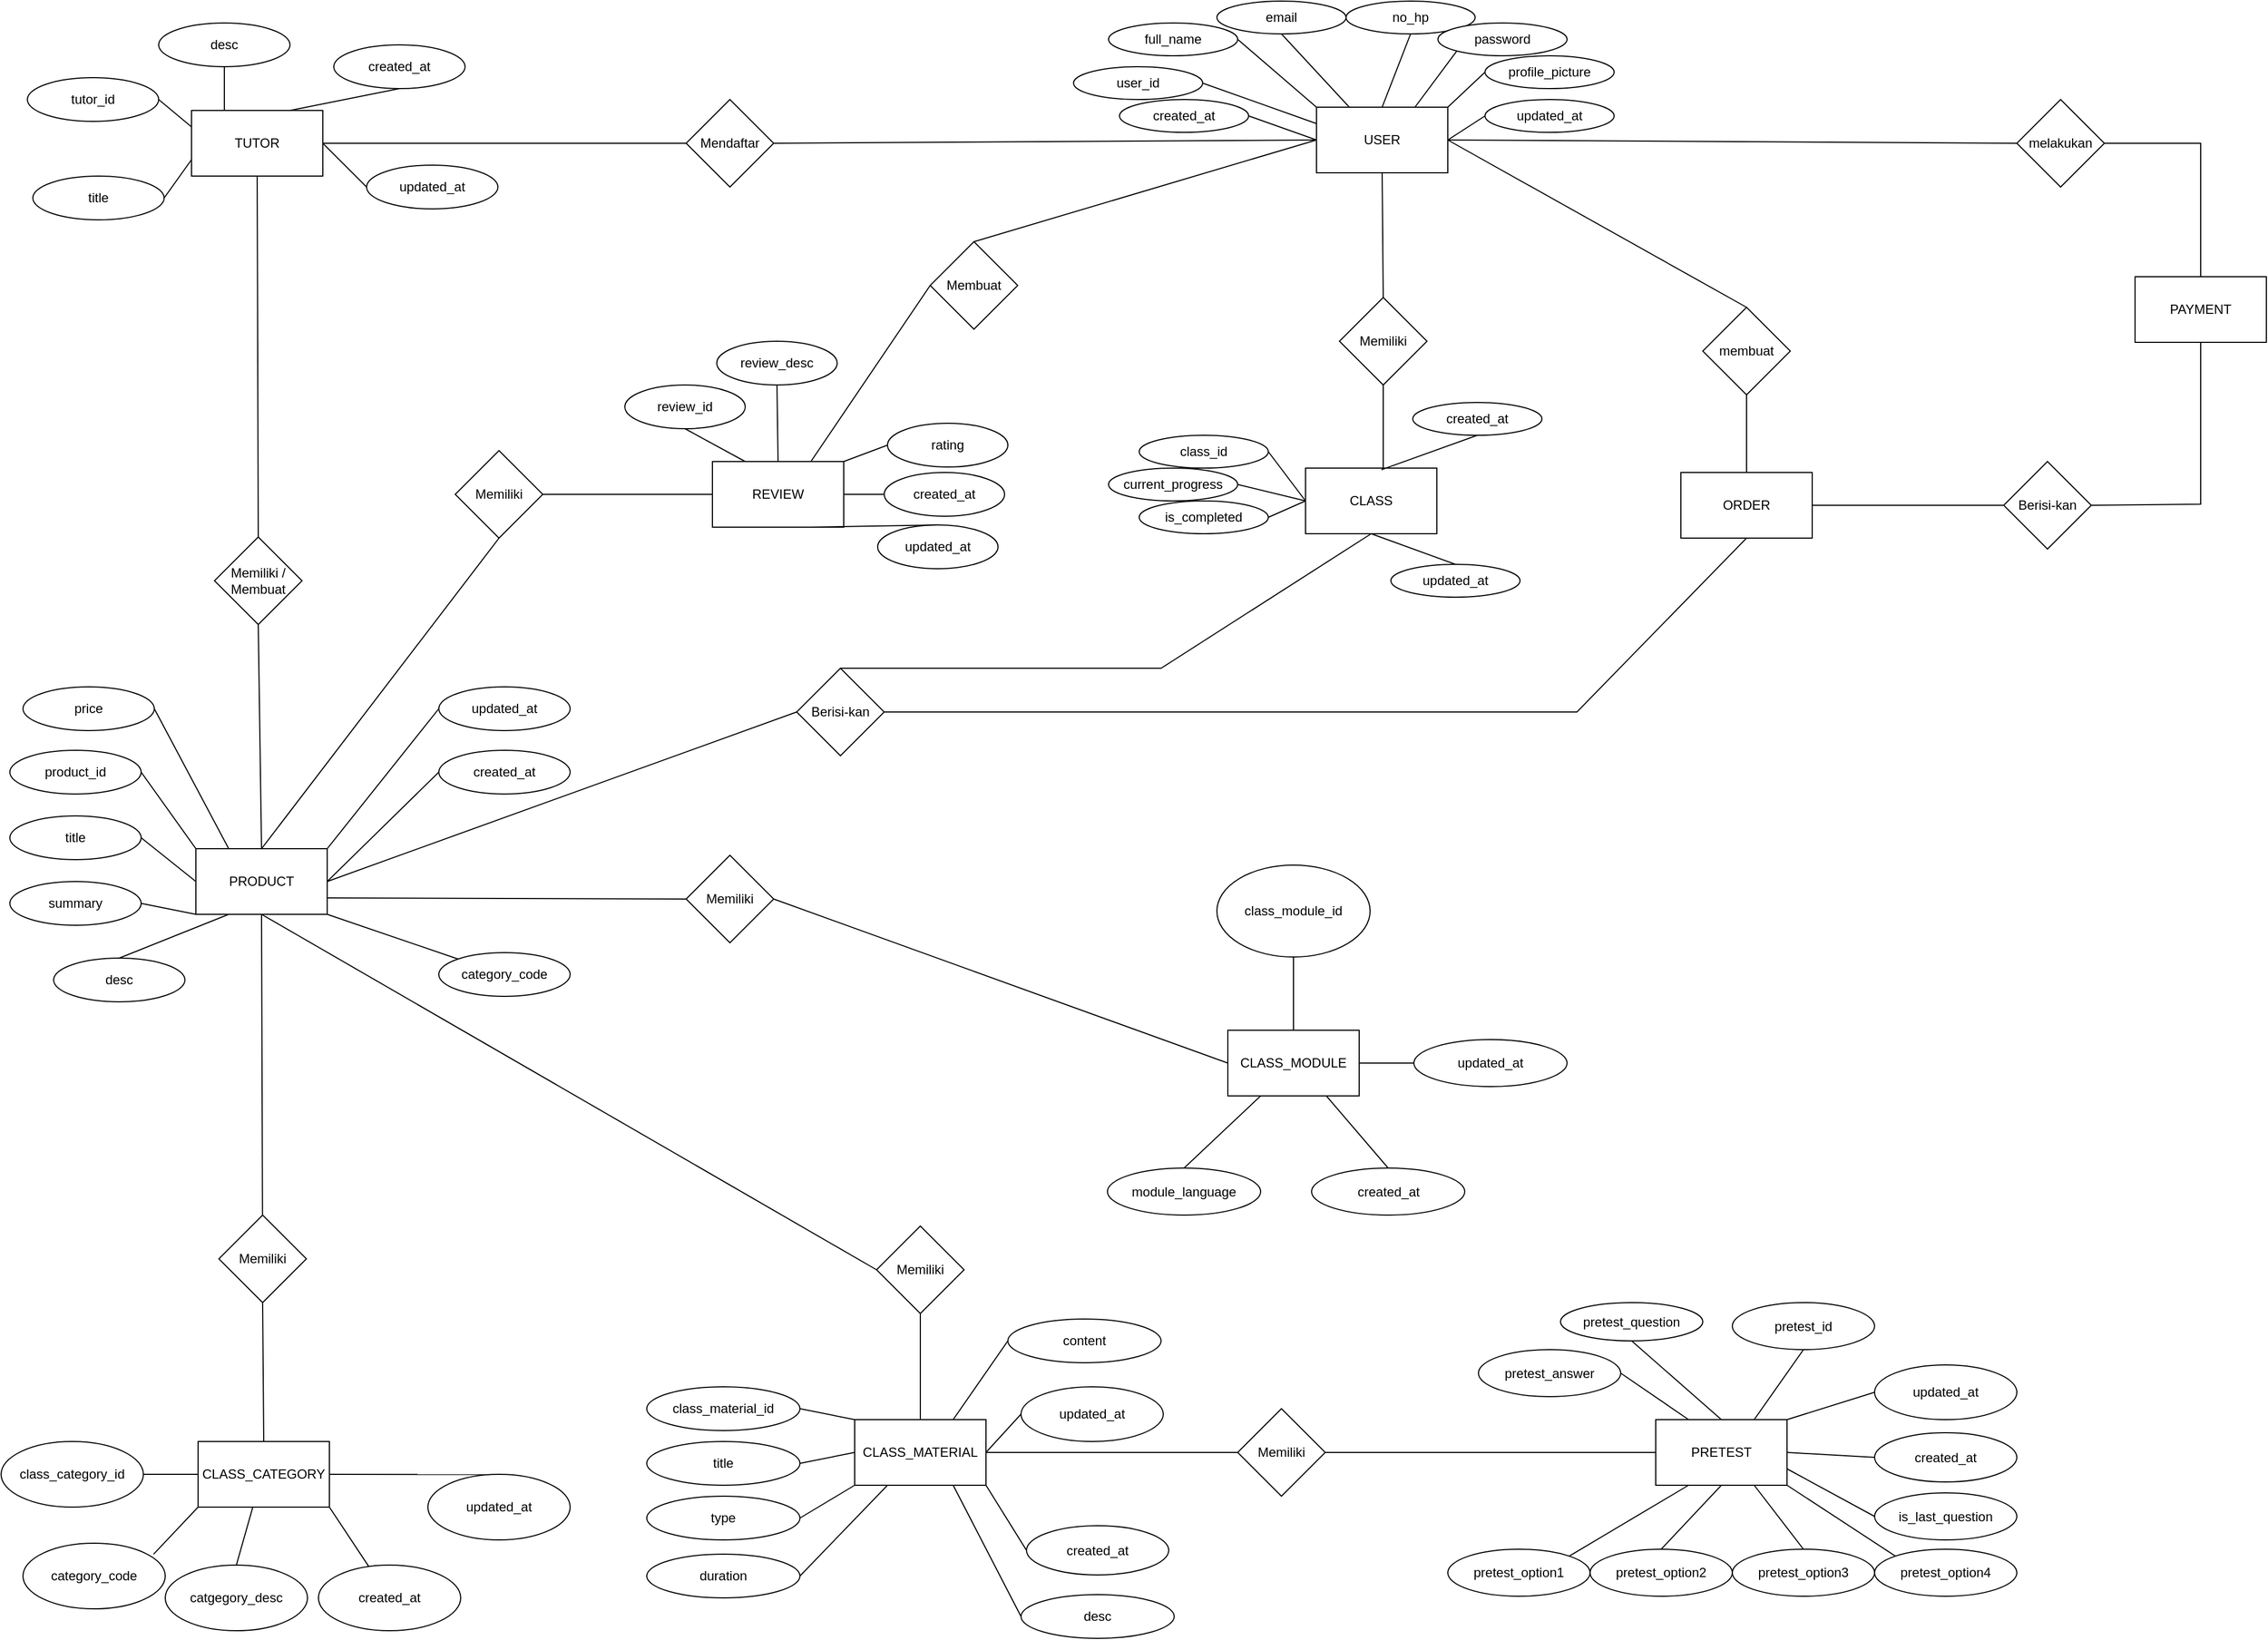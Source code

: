 <mxfile version="24.8.3">
  <diagram id="R2lEEEUBdFMjLlhIrx00" name="Page-1">
    <mxGraphModel dx="2549" dy="1291" grid="1" gridSize="10" guides="1" tooltips="1" connect="1" arrows="1" fold="1" page="1" pageScale="1" pageWidth="1100" pageHeight="850" math="0" shadow="0" extFonts="Permanent Marker^https://fonts.googleapis.com/css?family=Permanent+Marker">
      <root>
        <mxCell id="0" />
        <mxCell id="1" parent="0" />
        <mxCell id="H6UfE3asRL7jeOaHzusS-1" value="USER" style="rounded=0;whiteSpace=wrap;html=1;" vertex="1" parent="1">
          <mxGeometry x="112" y="167" width="120" height="60" as="geometry" />
        </mxCell>
        <mxCell id="H6UfE3asRL7jeOaHzusS-2" value="TUTOR" style="rounded=0;whiteSpace=wrap;html=1;" vertex="1" parent="1">
          <mxGeometry x="-916" y="170" width="120" height="60" as="geometry" />
        </mxCell>
        <mxCell id="H6UfE3asRL7jeOaHzusS-3" value="CLASS_CATEGORY" style="rounded=0;whiteSpace=wrap;html=1;" vertex="1" parent="1">
          <mxGeometry x="-910" y="1387" width="120" height="60" as="geometry" />
        </mxCell>
        <mxCell id="H6UfE3asRL7jeOaHzusS-4" value="PRODUCT" style="rounded=0;whiteSpace=wrap;html=1;" vertex="1" parent="1">
          <mxGeometry x="-912" y="845" width="120" height="60" as="geometry" />
        </mxCell>
        <mxCell id="H6UfE3asRL7jeOaHzusS-5" value="CLASS" style="rounded=0;whiteSpace=wrap;html=1;" vertex="1" parent="1">
          <mxGeometry x="102" y="497" width="120" height="60" as="geometry" />
        </mxCell>
        <mxCell id="H6UfE3asRL7jeOaHzusS-6" value="CLASS_MODULE" style="rounded=0;whiteSpace=wrap;html=1;" vertex="1" parent="1">
          <mxGeometry x="31" y="1011" width="120" height="60" as="geometry" />
        </mxCell>
        <mxCell id="H6UfE3asRL7jeOaHzusS-7" value="CLASS_MATERIAL" style="rounded=0;whiteSpace=wrap;html=1;" vertex="1" parent="1">
          <mxGeometry x="-310" y="1367" width="120" height="60" as="geometry" />
        </mxCell>
        <mxCell id="H6UfE3asRL7jeOaHzusS-8" value="PRETEST" style="rounded=0;whiteSpace=wrap;html=1;" vertex="1" parent="1">
          <mxGeometry x="422" y="1367" width="120" height="60" as="geometry" />
        </mxCell>
        <mxCell id="H6UfE3asRL7jeOaHzusS-9" value="PAYMENT" style="rounded=0;whiteSpace=wrap;html=1;" vertex="1" parent="1">
          <mxGeometry x="860" y="322" width="120" height="60" as="geometry" />
        </mxCell>
        <mxCell id="H6UfE3asRL7jeOaHzusS-11" value="REVIEW" style="rounded=0;whiteSpace=wrap;html=1;" vertex="1" parent="1">
          <mxGeometry x="-440" y="491" width="120" height="60" as="geometry" />
        </mxCell>
        <mxCell id="H6UfE3asRL7jeOaHzusS-13" value="Memiliki / Membuat" style="rhombus;whiteSpace=wrap;html=1;" vertex="1" parent="1">
          <mxGeometry x="-895" y="560" width="80" height="80" as="geometry" />
        </mxCell>
        <mxCell id="H6UfE3asRL7jeOaHzusS-14" value="Memiliki" style="rhombus;whiteSpace=wrap;html=1;" vertex="1" parent="1">
          <mxGeometry x="-675" y="481" width="80" height="80" as="geometry" />
        </mxCell>
        <mxCell id="H6UfE3asRL7jeOaHzusS-15" value="Memiliki" style="rhombus;whiteSpace=wrap;html=1;" vertex="1" parent="1">
          <mxGeometry x="133" y="341" width="80" height="80" as="geometry" />
        </mxCell>
        <mxCell id="H6UfE3asRL7jeOaHzusS-16" value="Memiliki" style="rhombus;whiteSpace=wrap;html=1;" vertex="1" parent="1">
          <mxGeometry x="40" y="1357" width="80" height="80" as="geometry" />
        </mxCell>
        <mxCell id="H6UfE3asRL7jeOaHzusS-17" value="Memiliki" style="rhombus;whiteSpace=wrap;html=1;" vertex="1" parent="1">
          <mxGeometry x="-464" y="851" width="80" height="80" as="geometry" />
        </mxCell>
        <mxCell id="H6UfE3asRL7jeOaHzusS-18" value="Memiliki" style="rhombus;whiteSpace=wrap;html=1;" vertex="1" parent="1">
          <mxGeometry x="-290" y="1190" width="80" height="80" as="geometry" />
        </mxCell>
        <mxCell id="H6UfE3asRL7jeOaHzusS-19" value="Memiliki" style="rhombus;whiteSpace=wrap;html=1;" vertex="1" parent="1">
          <mxGeometry x="-891" y="1180" width="80" height="80" as="geometry" />
        </mxCell>
        <mxCell id="H6UfE3asRL7jeOaHzusS-25" value="Mendaftar" style="rhombus;whiteSpace=wrap;html=1;" vertex="1" parent="1">
          <mxGeometry x="-464" y="160" width="80" height="80" as="geometry" />
        </mxCell>
        <mxCell id="H6UfE3asRL7jeOaHzusS-26" value="class_category_id" style="ellipse;whiteSpace=wrap;html=1;" vertex="1" parent="1">
          <mxGeometry x="-1090" y="1387" width="130" height="60" as="geometry" />
        </mxCell>
        <mxCell id="H6UfE3asRL7jeOaHzusS-27" value="category_code" style="ellipse;whiteSpace=wrap;html=1;" vertex="1" parent="1">
          <mxGeometry x="-1070" y="1480" width="130" height="60" as="geometry" />
        </mxCell>
        <mxCell id="H6UfE3asRL7jeOaHzusS-28" value="catgegory_desc" style="ellipse;whiteSpace=wrap;html=1;" vertex="1" parent="1">
          <mxGeometry x="-940" y="1500" width="130" height="60" as="geometry" />
        </mxCell>
        <mxCell id="H6UfE3asRL7jeOaHzusS-29" value="created_at" style="ellipse;whiteSpace=wrap;html=1;" vertex="1" parent="1">
          <mxGeometry x="-800" y="1500" width="130" height="60" as="geometry" />
        </mxCell>
        <mxCell id="H6UfE3asRL7jeOaHzusS-30" value="updated_at" style="ellipse;whiteSpace=wrap;html=1;" vertex="1" parent="1">
          <mxGeometry x="-700" y="1417" width="130" height="60" as="geometry" />
        </mxCell>
        <mxCell id="H6UfE3asRL7jeOaHzusS-31" value="" style="endArrow=none;html=1;rounded=0;exitX=1;exitY=0.5;exitDx=0;exitDy=0;entryX=0;entryY=0.5;entryDx=0;entryDy=0;" edge="1" parent="1" source="H6UfE3asRL7jeOaHzusS-26" target="H6UfE3asRL7jeOaHzusS-3">
          <mxGeometry width="50" height="50" relative="1" as="geometry">
            <mxPoint x="-960" y="1460" as="sourcePoint" />
            <mxPoint x="-910" y="1410" as="targetPoint" />
          </mxGeometry>
        </mxCell>
        <mxCell id="H6UfE3asRL7jeOaHzusS-34" value="" style="endArrow=none;html=1;rounded=0;exitX=0.918;exitY=0.168;exitDx=0;exitDy=0;exitPerimeter=0;entryX=0;entryY=1;entryDx=0;entryDy=0;" edge="1" parent="1" source="H6UfE3asRL7jeOaHzusS-27" target="H6UfE3asRL7jeOaHzusS-3">
          <mxGeometry width="50" height="50" relative="1" as="geometry">
            <mxPoint x="-960" y="1497" as="sourcePoint" />
            <mxPoint x="-910" y="1447" as="targetPoint" />
          </mxGeometry>
        </mxCell>
        <mxCell id="H6UfE3asRL7jeOaHzusS-35" value="" style="endArrow=none;html=1;rounded=0;exitX=0.5;exitY=0;exitDx=0;exitDy=0;" edge="1" parent="1" source="H6UfE3asRL7jeOaHzusS-28">
          <mxGeometry width="50" height="50" relative="1" as="geometry">
            <mxPoint x="-910" y="1497" as="sourcePoint" />
            <mxPoint x="-860" y="1447" as="targetPoint" />
          </mxGeometry>
        </mxCell>
        <mxCell id="H6UfE3asRL7jeOaHzusS-36" value="" style="endArrow=none;html=1;rounded=0;entryX=1;entryY=1;entryDx=0;entryDy=0;" edge="1" parent="1" source="H6UfE3asRL7jeOaHzusS-29" target="H6UfE3asRL7jeOaHzusS-3">
          <mxGeometry width="50" height="50" relative="1" as="geometry">
            <mxPoint x="-840" y="1497" as="sourcePoint" />
            <mxPoint x="-790" y="1447" as="targetPoint" />
          </mxGeometry>
        </mxCell>
        <mxCell id="H6UfE3asRL7jeOaHzusS-37" value="" style="endArrow=none;html=1;rounded=0;entryX=0.436;entryY=0.002;entryDx=0;entryDy=0;entryPerimeter=0;exitX=1;exitY=0.5;exitDx=0;exitDy=0;" edge="1" parent="1" source="H6UfE3asRL7jeOaHzusS-3" target="H6UfE3asRL7jeOaHzusS-30">
          <mxGeometry width="50" height="50" relative="1" as="geometry">
            <mxPoint x="-770" y="1420" as="sourcePoint" />
            <mxPoint x="-740" y="1370" as="targetPoint" />
          </mxGeometry>
        </mxCell>
        <mxCell id="H6UfE3asRL7jeOaHzusS-38" value="pretest_id" style="ellipse;whiteSpace=wrap;html=1;" vertex="1" parent="1">
          <mxGeometry x="492" y="1260" width="130" height="43" as="geometry" />
        </mxCell>
        <mxCell id="H6UfE3asRL7jeOaHzusS-40" value="pretest_question" style="ellipse;whiteSpace=wrap;html=1;" vertex="1" parent="1">
          <mxGeometry x="335" y="1260" width="130" height="35" as="geometry" />
        </mxCell>
        <mxCell id="H6UfE3asRL7jeOaHzusS-41" value="pretest_answer" style="ellipse;whiteSpace=wrap;html=1;" vertex="1" parent="1">
          <mxGeometry x="260" y="1303" width="130" height="43" as="geometry" />
        </mxCell>
        <mxCell id="H6UfE3asRL7jeOaHzusS-42" value="pretest_option1" style="ellipse;whiteSpace=wrap;html=1;" vertex="1" parent="1">
          <mxGeometry x="232" y="1485.5" width="130" height="43" as="geometry" />
        </mxCell>
        <mxCell id="H6UfE3asRL7jeOaHzusS-44" value="pretest_option2" style="ellipse;whiteSpace=wrap;html=1;" vertex="1" parent="1">
          <mxGeometry x="362" y="1485.5" width="130" height="43" as="geometry" />
        </mxCell>
        <mxCell id="H6UfE3asRL7jeOaHzusS-45" value="pretest_option3" style="ellipse;whiteSpace=wrap;html=1;" vertex="1" parent="1">
          <mxGeometry x="492" y="1485.5" width="130" height="43" as="geometry" />
        </mxCell>
        <mxCell id="H6UfE3asRL7jeOaHzusS-46" value="pretest_option4" style="ellipse;whiteSpace=wrap;html=1;" vertex="1" parent="1">
          <mxGeometry x="622" y="1485.5" width="130" height="43" as="geometry" />
        </mxCell>
        <mxCell id="H6UfE3asRL7jeOaHzusS-47" value="is_last_question" style="ellipse;whiteSpace=wrap;html=1;" vertex="1" parent="1">
          <mxGeometry x="622" y="1434" width="130" height="43" as="geometry" />
        </mxCell>
        <mxCell id="H6UfE3asRL7jeOaHzusS-49" value="created_at" style="ellipse;whiteSpace=wrap;html=1;" vertex="1" parent="1">
          <mxGeometry x="622" y="1379" width="130" height="45" as="geometry" />
        </mxCell>
        <mxCell id="H6UfE3asRL7jeOaHzusS-50" value="updated_at" style="ellipse;whiteSpace=wrap;html=1;" vertex="1" parent="1">
          <mxGeometry x="622" y="1317" width="130" height="50" as="geometry" />
        </mxCell>
        <mxCell id="H6UfE3asRL7jeOaHzusS-52" value="" style="endArrow=none;html=1;rounded=0;exitX=0.5;exitY=1;exitDx=0;exitDy=0;entryX=0.75;entryY=0;entryDx=0;entryDy=0;" edge="1" parent="1" source="H6UfE3asRL7jeOaHzusS-38" target="H6UfE3asRL7jeOaHzusS-8">
          <mxGeometry width="50" height="50" relative="1" as="geometry">
            <mxPoint x="192" y="1377" as="sourcePoint" />
            <mxPoint x="242" y="1327" as="targetPoint" />
          </mxGeometry>
        </mxCell>
        <mxCell id="H6UfE3asRL7jeOaHzusS-53" value="" style="endArrow=none;html=1;rounded=0;entryX=0.5;entryY=1;entryDx=0;entryDy=0;exitX=0.5;exitY=0;exitDx=0;exitDy=0;" edge="1" parent="1" source="H6UfE3asRL7jeOaHzusS-8" target="H6UfE3asRL7jeOaHzusS-40">
          <mxGeometry width="50" height="50" relative="1" as="geometry">
            <mxPoint x="192" y="1377" as="sourcePoint" />
            <mxPoint x="242" y="1327" as="targetPoint" />
          </mxGeometry>
        </mxCell>
        <mxCell id="H6UfE3asRL7jeOaHzusS-54" value="" style="endArrow=none;html=1;rounded=0;entryX=0.25;entryY=0;entryDx=0;entryDy=0;exitX=1;exitY=0.5;exitDx=0;exitDy=0;" edge="1" parent="1" source="H6UfE3asRL7jeOaHzusS-41" target="H6UfE3asRL7jeOaHzusS-8">
          <mxGeometry width="50" height="50" relative="1" as="geometry">
            <mxPoint x="192" y="1377" as="sourcePoint" />
            <mxPoint x="242" y="1327" as="targetPoint" />
          </mxGeometry>
        </mxCell>
        <mxCell id="H6UfE3asRL7jeOaHzusS-55" value="" style="endArrow=none;html=1;rounded=0;entryX=0.25;entryY=1;entryDx=0;entryDy=0;exitX=1;exitY=0;exitDx=0;exitDy=0;" edge="1" parent="1" source="H6UfE3asRL7jeOaHzusS-42" target="H6UfE3asRL7jeOaHzusS-8">
          <mxGeometry width="50" height="50" relative="1" as="geometry">
            <mxPoint x="192" y="1377" as="sourcePoint" />
            <mxPoint x="242" y="1327" as="targetPoint" />
          </mxGeometry>
        </mxCell>
        <mxCell id="H6UfE3asRL7jeOaHzusS-56" value="" style="endArrow=none;html=1;rounded=0;entryX=0.5;entryY=1;entryDx=0;entryDy=0;exitX=0.5;exitY=0;exitDx=0;exitDy=0;" edge="1" parent="1" source="H6UfE3asRL7jeOaHzusS-44" target="H6UfE3asRL7jeOaHzusS-8">
          <mxGeometry width="50" height="50" relative="1" as="geometry">
            <mxPoint x="192" y="1377" as="sourcePoint" />
            <mxPoint x="242" y="1327" as="targetPoint" />
          </mxGeometry>
        </mxCell>
        <mxCell id="H6UfE3asRL7jeOaHzusS-57" value="" style="endArrow=none;html=1;rounded=0;entryX=0.75;entryY=1;entryDx=0;entryDy=0;exitX=0.5;exitY=0;exitDx=0;exitDy=0;" edge="1" parent="1" source="H6UfE3asRL7jeOaHzusS-45" target="H6UfE3asRL7jeOaHzusS-8">
          <mxGeometry width="50" height="50" relative="1" as="geometry">
            <mxPoint x="462" y="1377" as="sourcePoint" />
            <mxPoint x="512" y="1327" as="targetPoint" />
          </mxGeometry>
        </mxCell>
        <mxCell id="H6UfE3asRL7jeOaHzusS-58" value="" style="endArrow=none;html=1;rounded=0;entryX=1;entryY=1;entryDx=0;entryDy=0;exitX=0;exitY=0;exitDx=0;exitDy=0;" edge="1" parent="1" source="H6UfE3asRL7jeOaHzusS-46" target="H6UfE3asRL7jeOaHzusS-8">
          <mxGeometry width="50" height="50" relative="1" as="geometry">
            <mxPoint x="462" y="1377" as="sourcePoint" />
            <mxPoint x="512" y="1327" as="targetPoint" />
          </mxGeometry>
        </mxCell>
        <mxCell id="H6UfE3asRL7jeOaHzusS-59" value="" style="endArrow=none;html=1;rounded=0;entryX=1;entryY=0.75;entryDx=0;entryDy=0;exitX=0;exitY=0.5;exitDx=0;exitDy=0;" edge="1" parent="1" source="H6UfE3asRL7jeOaHzusS-47" target="H6UfE3asRL7jeOaHzusS-8">
          <mxGeometry width="50" height="50" relative="1" as="geometry">
            <mxPoint x="462" y="1377" as="sourcePoint" />
            <mxPoint x="512" y="1327" as="targetPoint" />
          </mxGeometry>
        </mxCell>
        <mxCell id="H6UfE3asRL7jeOaHzusS-60" value="" style="endArrow=none;html=1;rounded=0;entryX=1;entryY=0.5;entryDx=0;entryDy=0;exitX=0;exitY=0.5;exitDx=0;exitDy=0;" edge="1" parent="1" source="H6UfE3asRL7jeOaHzusS-49" target="H6UfE3asRL7jeOaHzusS-8">
          <mxGeometry width="50" height="50" relative="1" as="geometry">
            <mxPoint x="462" y="1377" as="sourcePoint" />
            <mxPoint x="512" y="1327" as="targetPoint" />
          </mxGeometry>
        </mxCell>
        <mxCell id="H6UfE3asRL7jeOaHzusS-61" value="" style="endArrow=none;html=1;rounded=0;entryX=1;entryY=0;entryDx=0;entryDy=0;exitX=0;exitY=0.5;exitDx=0;exitDy=0;" edge="1" parent="1" source="H6UfE3asRL7jeOaHzusS-50" target="H6UfE3asRL7jeOaHzusS-8">
          <mxGeometry width="50" height="50" relative="1" as="geometry">
            <mxPoint x="462" y="1377" as="sourcePoint" />
            <mxPoint x="512" y="1327" as="targetPoint" />
          </mxGeometry>
        </mxCell>
        <mxCell id="H6UfE3asRL7jeOaHzusS-62" value="class_material_id" style="ellipse;whiteSpace=wrap;html=1;" vertex="1" parent="1">
          <mxGeometry x="-500" y="1337" width="140" height="40" as="geometry" />
        </mxCell>
        <mxCell id="H6UfE3asRL7jeOaHzusS-63" value="title" style="ellipse;whiteSpace=wrap;html=1;" vertex="1" parent="1">
          <mxGeometry x="-500" y="1387" width="140" height="40" as="geometry" />
        </mxCell>
        <mxCell id="H6UfE3asRL7jeOaHzusS-64" value="type" style="ellipse;whiteSpace=wrap;html=1;" vertex="1" parent="1">
          <mxGeometry x="-500" y="1437" width="140" height="40" as="geometry" />
        </mxCell>
        <mxCell id="H6UfE3asRL7jeOaHzusS-65" value="duration" style="ellipse;whiteSpace=wrap;html=1;" vertex="1" parent="1">
          <mxGeometry x="-500" y="1490" width="140" height="40" as="geometry" />
        </mxCell>
        <mxCell id="H6UfE3asRL7jeOaHzusS-66" value="content" style="ellipse;whiteSpace=wrap;html=1;" vertex="1" parent="1">
          <mxGeometry x="-170" y="1275" width="140" height="40" as="geometry" />
        </mxCell>
        <mxCell id="H6UfE3asRL7jeOaHzusS-67" value="desc" style="ellipse;whiteSpace=wrap;html=1;" vertex="1" parent="1">
          <mxGeometry x="-158" y="1527" width="140" height="40" as="geometry" />
        </mxCell>
        <mxCell id="H6UfE3asRL7jeOaHzusS-68" value="created_at" style="ellipse;whiteSpace=wrap;html=1;" vertex="1" parent="1">
          <mxGeometry x="-153" y="1464" width="130" height="45" as="geometry" />
        </mxCell>
        <mxCell id="H6UfE3asRL7jeOaHzusS-69" value="updated_at" style="ellipse;whiteSpace=wrap;html=1;" vertex="1" parent="1">
          <mxGeometry x="-158" y="1337" width="130" height="50" as="geometry" />
        </mxCell>
        <mxCell id="H6UfE3asRL7jeOaHzusS-70" value="" style="endArrow=none;html=1;rounded=0;entryX=0;entryY=0;entryDx=0;entryDy=0;exitX=1;exitY=0.5;exitDx=0;exitDy=0;" edge="1" parent="1" source="H6UfE3asRL7jeOaHzusS-62" target="H6UfE3asRL7jeOaHzusS-7">
          <mxGeometry width="50" height="50" relative="1" as="geometry">
            <mxPoint x="-160" y="1540" as="sourcePoint" />
            <mxPoint x="-110" y="1490" as="targetPoint" />
          </mxGeometry>
        </mxCell>
        <mxCell id="H6UfE3asRL7jeOaHzusS-71" value="" style="endArrow=none;html=1;rounded=0;entryX=0;entryY=0.5;entryDx=0;entryDy=0;exitX=1;exitY=0.5;exitDx=0;exitDy=0;" edge="1" parent="1" source="H6UfE3asRL7jeOaHzusS-63" target="H6UfE3asRL7jeOaHzusS-7">
          <mxGeometry width="50" height="50" relative="1" as="geometry">
            <mxPoint x="-160" y="1540" as="sourcePoint" />
            <mxPoint x="-110" y="1490" as="targetPoint" />
          </mxGeometry>
        </mxCell>
        <mxCell id="H6UfE3asRL7jeOaHzusS-72" value="" style="endArrow=none;html=1;rounded=0;entryX=0;entryY=1;entryDx=0;entryDy=0;exitX=1;exitY=0.5;exitDx=0;exitDy=0;" edge="1" parent="1" source="H6UfE3asRL7jeOaHzusS-64" target="H6UfE3asRL7jeOaHzusS-7">
          <mxGeometry width="50" height="50" relative="1" as="geometry">
            <mxPoint x="-160" y="1540" as="sourcePoint" />
            <mxPoint x="-110" y="1490" as="targetPoint" />
          </mxGeometry>
        </mxCell>
        <mxCell id="H6UfE3asRL7jeOaHzusS-73" value="" style="endArrow=none;html=1;rounded=0;entryX=0.25;entryY=1;entryDx=0;entryDy=0;exitX=1;exitY=0.5;exitDx=0;exitDy=0;" edge="1" parent="1" source="H6UfE3asRL7jeOaHzusS-65" target="H6UfE3asRL7jeOaHzusS-7">
          <mxGeometry width="50" height="50" relative="1" as="geometry">
            <mxPoint x="-160" y="1540" as="sourcePoint" />
            <mxPoint x="-110" y="1490" as="targetPoint" />
          </mxGeometry>
        </mxCell>
        <mxCell id="H6UfE3asRL7jeOaHzusS-75" value="" style="endArrow=none;html=1;rounded=0;entryX=0.75;entryY=1;entryDx=0;entryDy=0;exitX=0;exitY=0.5;exitDx=0;exitDy=0;" edge="1" parent="1" source="H6UfE3asRL7jeOaHzusS-67" target="H6UfE3asRL7jeOaHzusS-7">
          <mxGeometry width="50" height="50" relative="1" as="geometry">
            <mxPoint x="-160" y="1540" as="sourcePoint" />
            <mxPoint x="-110" y="1490" as="targetPoint" />
          </mxGeometry>
        </mxCell>
        <mxCell id="H6UfE3asRL7jeOaHzusS-76" value="" style="endArrow=none;html=1;rounded=0;entryX=1;entryY=1;entryDx=0;entryDy=0;exitX=0;exitY=0.5;exitDx=0;exitDy=0;" edge="1" parent="1" source="H6UfE3asRL7jeOaHzusS-68" target="H6UfE3asRL7jeOaHzusS-7">
          <mxGeometry width="50" height="50" relative="1" as="geometry">
            <mxPoint x="-160" y="1540" as="sourcePoint" />
            <mxPoint x="-110" y="1490" as="targetPoint" />
          </mxGeometry>
        </mxCell>
        <mxCell id="H6UfE3asRL7jeOaHzusS-77" value="" style="endArrow=none;html=1;rounded=0;entryX=1;entryY=0.5;entryDx=0;entryDy=0;exitX=0;exitY=0.5;exitDx=0;exitDy=0;" edge="1" parent="1" source="H6UfE3asRL7jeOaHzusS-69" target="H6UfE3asRL7jeOaHzusS-7">
          <mxGeometry width="50" height="50" relative="1" as="geometry">
            <mxPoint x="-160" y="1540" as="sourcePoint" />
            <mxPoint x="-110" y="1490" as="targetPoint" />
          </mxGeometry>
        </mxCell>
        <mxCell id="H6UfE3asRL7jeOaHzusS-78" value="class_module_id" style="ellipse;whiteSpace=wrap;html=1;" vertex="1" parent="1">
          <mxGeometry x="21" y="860" width="140" height="84" as="geometry" />
        </mxCell>
        <mxCell id="H6UfE3asRL7jeOaHzusS-79" value="module_language" style="ellipse;whiteSpace=wrap;html=1;" vertex="1" parent="1">
          <mxGeometry x="-79" y="1137" width="140" height="43" as="geometry" />
        </mxCell>
        <mxCell id="H6UfE3asRL7jeOaHzusS-80" value="created_at" style="ellipse;whiteSpace=wrap;html=1;" vertex="1" parent="1">
          <mxGeometry x="107.5" y="1137" width="140" height="43" as="geometry" />
        </mxCell>
        <mxCell id="H6UfE3asRL7jeOaHzusS-81" value="updated_at" style="ellipse;whiteSpace=wrap;html=1;" vertex="1" parent="1">
          <mxGeometry x="201" y="1019.5" width="140" height="43" as="geometry" />
        </mxCell>
        <mxCell id="H6UfE3asRL7jeOaHzusS-82" value="" style="endArrow=none;html=1;rounded=0;entryX=0.5;entryY=0;entryDx=0;entryDy=0;exitX=0.5;exitY=1;exitDx=0;exitDy=0;" edge="1" parent="1" source="H6UfE3asRL7jeOaHzusS-78" target="H6UfE3asRL7jeOaHzusS-6">
          <mxGeometry width="50" height="50" relative="1" as="geometry">
            <mxPoint x="141" y="1220" as="sourcePoint" />
            <mxPoint x="191" y="1170" as="targetPoint" />
          </mxGeometry>
        </mxCell>
        <mxCell id="H6UfE3asRL7jeOaHzusS-83" value="" style="endArrow=none;html=1;rounded=0;entryX=0.25;entryY=1;entryDx=0;entryDy=0;exitX=0.5;exitY=0;exitDx=0;exitDy=0;" edge="1" parent="1" source="H6UfE3asRL7jeOaHzusS-79" target="H6UfE3asRL7jeOaHzusS-6">
          <mxGeometry width="50" height="50" relative="1" as="geometry">
            <mxPoint x="141" y="1220" as="sourcePoint" />
            <mxPoint x="191" y="1170" as="targetPoint" />
          </mxGeometry>
        </mxCell>
        <mxCell id="H6UfE3asRL7jeOaHzusS-84" value="" style="endArrow=none;html=1;rounded=0;entryX=0.75;entryY=1;entryDx=0;entryDy=0;exitX=0.5;exitY=0;exitDx=0;exitDy=0;" edge="1" parent="1" source="H6UfE3asRL7jeOaHzusS-80" target="H6UfE3asRL7jeOaHzusS-6">
          <mxGeometry width="50" height="50" relative="1" as="geometry">
            <mxPoint x="141" y="1220" as="sourcePoint" />
            <mxPoint x="191" y="1170" as="targetPoint" />
          </mxGeometry>
        </mxCell>
        <mxCell id="H6UfE3asRL7jeOaHzusS-85" value="" style="endArrow=none;html=1;rounded=0;entryX=1;entryY=0.5;entryDx=0;entryDy=0;exitX=0;exitY=0.5;exitDx=0;exitDy=0;" edge="1" parent="1" source="H6UfE3asRL7jeOaHzusS-81" target="H6UfE3asRL7jeOaHzusS-6">
          <mxGeometry width="50" height="50" relative="1" as="geometry">
            <mxPoint x="141" y="1220" as="sourcePoint" />
            <mxPoint x="191" y="1170" as="targetPoint" />
          </mxGeometry>
        </mxCell>
        <mxCell id="H6UfE3asRL7jeOaHzusS-86" value="product_id" style="ellipse;whiteSpace=wrap;html=1;" vertex="1" parent="1">
          <mxGeometry x="-1082" y="755" width="120" height="40" as="geometry" />
        </mxCell>
        <mxCell id="H6UfE3asRL7jeOaHzusS-87" value="title" style="ellipse;whiteSpace=wrap;html=1;" vertex="1" parent="1">
          <mxGeometry x="-1082" y="815" width="120" height="40" as="geometry" />
        </mxCell>
        <mxCell id="H6UfE3asRL7jeOaHzusS-88" value="summary" style="ellipse;whiteSpace=wrap;html=1;" vertex="1" parent="1">
          <mxGeometry x="-1082" y="875" width="120" height="40" as="geometry" />
        </mxCell>
        <mxCell id="H6UfE3asRL7jeOaHzusS-89" value="desc" style="ellipse;whiteSpace=wrap;html=1;" vertex="1" parent="1">
          <mxGeometry x="-1042" y="945" width="120" height="40" as="geometry" />
        </mxCell>
        <mxCell id="H6UfE3asRL7jeOaHzusS-90" value="price" style="ellipse;whiteSpace=wrap;html=1;" vertex="1" parent="1">
          <mxGeometry x="-1070" y="697" width="120" height="40" as="geometry" />
        </mxCell>
        <mxCell id="H6UfE3asRL7jeOaHzusS-91" value="category_code" style="ellipse;whiteSpace=wrap;html=1;" vertex="1" parent="1">
          <mxGeometry x="-690" y="940" width="120" height="40" as="geometry" />
        </mxCell>
        <mxCell id="H6UfE3asRL7jeOaHzusS-92" value="created_at" style="ellipse;whiteSpace=wrap;html=1;" vertex="1" parent="1">
          <mxGeometry x="-690" y="755" width="120" height="40" as="geometry" />
        </mxCell>
        <mxCell id="H6UfE3asRL7jeOaHzusS-93" value="updated_at" style="ellipse;whiteSpace=wrap;html=1;" vertex="1" parent="1">
          <mxGeometry x="-690" y="697" width="120" height="40" as="geometry" />
        </mxCell>
        <mxCell id="H6UfE3asRL7jeOaHzusS-94" value="" style="endArrow=none;html=1;rounded=0;entryX=0;entryY=0;entryDx=0;entryDy=0;exitX=1;exitY=0.5;exitDx=0;exitDy=0;" edge="1" parent="1" source="H6UfE3asRL7jeOaHzusS-86" target="H6UfE3asRL7jeOaHzusS-4">
          <mxGeometry width="50" height="50" relative="1" as="geometry">
            <mxPoint x="-772" y="905" as="sourcePoint" />
            <mxPoint x="-722" y="855" as="targetPoint" />
          </mxGeometry>
        </mxCell>
        <mxCell id="H6UfE3asRL7jeOaHzusS-95" value="" style="endArrow=none;html=1;rounded=0;entryX=0;entryY=0.5;entryDx=0;entryDy=0;exitX=1;exitY=0.5;exitDx=0;exitDy=0;" edge="1" parent="1" source="H6UfE3asRL7jeOaHzusS-87" target="H6UfE3asRL7jeOaHzusS-4">
          <mxGeometry width="50" height="50" relative="1" as="geometry">
            <mxPoint x="-772" y="905" as="sourcePoint" />
            <mxPoint x="-722" y="855" as="targetPoint" />
          </mxGeometry>
        </mxCell>
        <mxCell id="H6UfE3asRL7jeOaHzusS-96" value="" style="endArrow=none;html=1;rounded=0;entryX=0;entryY=1;entryDx=0;entryDy=0;exitX=1;exitY=0.5;exitDx=0;exitDy=0;" edge="1" parent="1" source="H6UfE3asRL7jeOaHzusS-88" target="H6UfE3asRL7jeOaHzusS-4">
          <mxGeometry width="50" height="50" relative="1" as="geometry">
            <mxPoint x="-772" y="905" as="sourcePoint" />
            <mxPoint x="-722" y="855" as="targetPoint" />
          </mxGeometry>
        </mxCell>
        <mxCell id="H6UfE3asRL7jeOaHzusS-97" value="" style="endArrow=none;html=1;rounded=0;entryX=0.25;entryY=1;entryDx=0;entryDy=0;exitX=0.5;exitY=0;exitDx=0;exitDy=0;" edge="1" parent="1" source="H6UfE3asRL7jeOaHzusS-89" target="H6UfE3asRL7jeOaHzusS-4">
          <mxGeometry width="50" height="50" relative="1" as="geometry">
            <mxPoint x="-772" y="905" as="sourcePoint" />
            <mxPoint x="-722" y="855" as="targetPoint" />
          </mxGeometry>
        </mxCell>
        <mxCell id="H6UfE3asRL7jeOaHzusS-99" value="" style="endArrow=none;html=1;rounded=0;entryX=1;entryY=1;entryDx=0;entryDy=0;exitX=0;exitY=0;exitDx=0;exitDy=0;" edge="1" parent="1" source="H6UfE3asRL7jeOaHzusS-91" target="H6UfE3asRL7jeOaHzusS-4">
          <mxGeometry width="50" height="50" relative="1" as="geometry">
            <mxPoint x="-772" y="905" as="sourcePoint" />
            <mxPoint x="-722" y="855" as="targetPoint" />
          </mxGeometry>
        </mxCell>
        <mxCell id="H6UfE3asRL7jeOaHzusS-100" value="" style="endArrow=none;html=1;rounded=0;entryX=1;entryY=0.5;entryDx=0;entryDy=0;exitX=0;exitY=0.5;exitDx=0;exitDy=0;" edge="1" parent="1" source="H6UfE3asRL7jeOaHzusS-92" target="H6UfE3asRL7jeOaHzusS-4">
          <mxGeometry width="50" height="50" relative="1" as="geometry">
            <mxPoint x="-772" y="905" as="sourcePoint" />
            <mxPoint x="-722" y="855" as="targetPoint" />
          </mxGeometry>
        </mxCell>
        <mxCell id="H6UfE3asRL7jeOaHzusS-101" value="" style="endArrow=none;html=1;rounded=0;entryX=1;entryY=0;entryDx=0;entryDy=0;exitX=0;exitY=0.5;exitDx=0;exitDy=0;" edge="1" parent="1" source="H6UfE3asRL7jeOaHzusS-93" target="H6UfE3asRL7jeOaHzusS-4">
          <mxGeometry width="50" height="50" relative="1" as="geometry">
            <mxPoint x="-772" y="905" as="sourcePoint" />
            <mxPoint x="-722" y="855" as="targetPoint" />
          </mxGeometry>
        </mxCell>
        <mxCell id="H6UfE3asRL7jeOaHzusS-102" value="tutor_id" style="ellipse;whiteSpace=wrap;html=1;" vertex="1" parent="1">
          <mxGeometry x="-1066" y="140" width="120" height="40" as="geometry" />
        </mxCell>
        <mxCell id="H6UfE3asRL7jeOaHzusS-103" value="title" style="ellipse;whiteSpace=wrap;html=1;" vertex="1" parent="1">
          <mxGeometry x="-1061" y="230" width="120" height="40" as="geometry" />
        </mxCell>
        <mxCell id="H6UfE3asRL7jeOaHzusS-104" value="desc" style="ellipse;whiteSpace=wrap;html=1;" vertex="1" parent="1">
          <mxGeometry x="-946" y="90" width="120" height="40" as="geometry" />
        </mxCell>
        <mxCell id="H6UfE3asRL7jeOaHzusS-105" value="created_at" style="ellipse;whiteSpace=wrap;html=1;" vertex="1" parent="1">
          <mxGeometry x="-786" y="110" width="120" height="40" as="geometry" />
        </mxCell>
        <mxCell id="H6UfE3asRL7jeOaHzusS-106" value="updated_at" style="ellipse;whiteSpace=wrap;html=1;" vertex="1" parent="1">
          <mxGeometry x="-756" y="220" width="120" height="40" as="geometry" />
        </mxCell>
        <mxCell id="H6UfE3asRL7jeOaHzusS-107" value="" style="endArrow=none;html=1;rounded=0;entryX=0.25;entryY=0;entryDx=0;entryDy=0;exitX=0.5;exitY=1;exitDx=0;exitDy=0;" edge="1" parent="1" source="H6UfE3asRL7jeOaHzusS-104" target="H6UfE3asRL7jeOaHzusS-2">
          <mxGeometry width="50" height="50" relative="1" as="geometry">
            <mxPoint x="-866" y="220" as="sourcePoint" />
            <mxPoint x="-816" y="170" as="targetPoint" />
          </mxGeometry>
        </mxCell>
        <mxCell id="H6UfE3asRL7jeOaHzusS-108" value="" style="endArrow=none;html=1;rounded=0;entryX=0;entryY=0.25;entryDx=0;entryDy=0;exitX=1;exitY=0.5;exitDx=0;exitDy=0;" edge="1" parent="1" source="H6UfE3asRL7jeOaHzusS-102" target="H6UfE3asRL7jeOaHzusS-2">
          <mxGeometry width="50" height="50" relative="1" as="geometry">
            <mxPoint x="-866" y="220" as="sourcePoint" />
            <mxPoint x="-816" y="170" as="targetPoint" />
          </mxGeometry>
        </mxCell>
        <mxCell id="H6UfE3asRL7jeOaHzusS-109" value="" style="endArrow=none;html=1;rounded=0;entryX=0;entryY=0.75;entryDx=0;entryDy=0;exitX=1;exitY=0.5;exitDx=0;exitDy=0;" edge="1" parent="1" source="H6UfE3asRL7jeOaHzusS-103" target="H6UfE3asRL7jeOaHzusS-2">
          <mxGeometry width="50" height="50" relative="1" as="geometry">
            <mxPoint x="-866" y="220" as="sourcePoint" />
            <mxPoint x="-816" y="170" as="targetPoint" />
          </mxGeometry>
        </mxCell>
        <mxCell id="H6UfE3asRL7jeOaHzusS-110" value="" style="endArrow=none;html=1;rounded=0;entryX=0.75;entryY=0;entryDx=0;entryDy=0;exitX=0.5;exitY=1;exitDx=0;exitDy=0;" edge="1" parent="1" source="H6UfE3asRL7jeOaHzusS-105" target="H6UfE3asRL7jeOaHzusS-2">
          <mxGeometry width="50" height="50" relative="1" as="geometry">
            <mxPoint x="-866" y="220" as="sourcePoint" />
            <mxPoint x="-816" y="170" as="targetPoint" />
          </mxGeometry>
        </mxCell>
        <mxCell id="H6UfE3asRL7jeOaHzusS-111" value="" style="endArrow=none;html=1;rounded=0;entryX=1;entryY=0.5;entryDx=0;entryDy=0;exitX=0;exitY=0.5;exitDx=0;exitDy=0;" edge="1" parent="1" source="H6UfE3asRL7jeOaHzusS-106" target="H6UfE3asRL7jeOaHzusS-2">
          <mxGeometry width="50" height="50" relative="1" as="geometry">
            <mxPoint x="-866" y="220" as="sourcePoint" />
            <mxPoint x="-816" y="170" as="targetPoint" />
          </mxGeometry>
        </mxCell>
        <mxCell id="H6UfE3asRL7jeOaHzusS-121" value="" style="endArrow=none;html=1;rounded=0;entryX=0.5;entryY=1;entryDx=0;entryDy=0;" edge="1" parent="1" source="H6UfE3asRL7jeOaHzusS-19" target="H6UfE3asRL7jeOaHzusS-4">
          <mxGeometry width="50" height="50" relative="1" as="geometry">
            <mxPoint x="-470" y="1260" as="sourcePoint" />
            <mxPoint x="-420" y="1210" as="targetPoint" />
          </mxGeometry>
        </mxCell>
        <mxCell id="H6UfE3asRL7jeOaHzusS-122" value="" style="endArrow=none;html=1;rounded=0;entryX=0.5;entryY=1;entryDx=0;entryDy=0;exitX=0.5;exitY=0;exitDx=0;exitDy=0;" edge="1" parent="1" source="H6UfE3asRL7jeOaHzusS-3" target="H6UfE3asRL7jeOaHzusS-19">
          <mxGeometry width="50" height="50" relative="1" as="geometry">
            <mxPoint x="-470" y="1260" as="sourcePoint" />
            <mxPoint x="-420" y="1210" as="targetPoint" />
          </mxGeometry>
        </mxCell>
        <mxCell id="H6UfE3asRL7jeOaHzusS-123" value="" style="endArrow=none;html=1;rounded=0;entryX=1;entryY=0.75;entryDx=0;entryDy=0;exitX=0;exitY=0.5;exitDx=0;exitDy=0;" edge="1" parent="1" source="H6UfE3asRL7jeOaHzusS-17" target="H6UfE3asRL7jeOaHzusS-4">
          <mxGeometry width="50" height="50" relative="1" as="geometry">
            <mxPoint x="-470" y="1260" as="sourcePoint" />
            <mxPoint x="-420" y="1210" as="targetPoint" />
          </mxGeometry>
        </mxCell>
        <mxCell id="H6UfE3asRL7jeOaHzusS-124" value="" style="endArrow=none;html=1;rounded=0;entryX=1;entryY=0.5;entryDx=0;entryDy=0;exitX=0;exitY=0.5;exitDx=0;exitDy=0;" edge="1" parent="1" source="H6UfE3asRL7jeOaHzusS-6" target="H6UfE3asRL7jeOaHzusS-17">
          <mxGeometry width="50" height="50" relative="1" as="geometry">
            <mxPoint x="-226" y="1426" as="sourcePoint" />
            <mxPoint x="-140" y="1041" as="targetPoint" />
          </mxGeometry>
        </mxCell>
        <mxCell id="H6UfE3asRL7jeOaHzusS-125" value="" style="endArrow=none;html=1;rounded=0;entryX=0.5;entryY=1;entryDx=0;entryDy=0;exitX=0;exitY=0.5;exitDx=0;exitDy=0;" edge="1" parent="1" source="H6UfE3asRL7jeOaHzusS-18" target="H6UfE3asRL7jeOaHzusS-4">
          <mxGeometry width="50" height="50" relative="1" as="geometry">
            <mxPoint x="-470" y="1260" as="sourcePoint" />
            <mxPoint x="-420" y="1210" as="targetPoint" />
          </mxGeometry>
        </mxCell>
        <mxCell id="H6UfE3asRL7jeOaHzusS-126" value="" style="endArrow=none;html=1;rounded=0;entryX=1;entryY=0.5;entryDx=0;entryDy=0;exitX=0.25;exitY=0;exitDx=0;exitDy=0;" edge="1" parent="1" source="H6UfE3asRL7jeOaHzusS-4" target="H6UfE3asRL7jeOaHzusS-90">
          <mxGeometry width="50" height="50" relative="1" as="geometry">
            <mxPoint x="-470" y="890" as="sourcePoint" />
            <mxPoint x="-420" y="840" as="targetPoint" />
          </mxGeometry>
        </mxCell>
        <mxCell id="H6UfE3asRL7jeOaHzusS-127" value="" style="endArrow=none;html=1;rounded=0;entryX=0.5;entryY=1;entryDx=0;entryDy=0;exitX=0.5;exitY=0;exitDx=0;exitDy=0;" edge="1" parent="1" source="H6UfE3asRL7jeOaHzusS-7" target="H6UfE3asRL7jeOaHzusS-18">
          <mxGeometry width="50" height="50" relative="1" as="geometry">
            <mxPoint x="-470" y="1640" as="sourcePoint" />
            <mxPoint x="-420" y="1590" as="targetPoint" />
          </mxGeometry>
        </mxCell>
        <mxCell id="H6UfE3asRL7jeOaHzusS-128" value="" style="endArrow=none;html=1;rounded=0;entryX=0;entryY=0.5;entryDx=0;entryDy=0;exitX=0.75;exitY=0;exitDx=0;exitDy=0;" edge="1" parent="1" source="H6UfE3asRL7jeOaHzusS-7" target="H6UfE3asRL7jeOaHzusS-66">
          <mxGeometry width="50" height="50" relative="1" as="geometry">
            <mxPoint x="-470" y="1640" as="sourcePoint" />
            <mxPoint x="-420" y="1590" as="targetPoint" />
          </mxGeometry>
        </mxCell>
        <mxCell id="H6UfE3asRL7jeOaHzusS-131" value="" style="endArrow=none;html=1;rounded=0;entryX=0.5;entryY=1;entryDx=0;entryDy=0;exitX=0.5;exitY=0;exitDx=0;exitDy=0;" edge="1" parent="1" source="H6UfE3asRL7jeOaHzusS-13" target="H6UfE3asRL7jeOaHzusS-2">
          <mxGeometry width="50" height="50" relative="1" as="geometry">
            <mxPoint x="-420" y="610" as="sourcePoint" />
            <mxPoint x="-370" y="560" as="targetPoint" />
          </mxGeometry>
        </mxCell>
        <mxCell id="H6UfE3asRL7jeOaHzusS-132" value="" style="endArrow=none;html=1;rounded=0;entryX=0.5;entryY=1;entryDx=0;entryDy=0;exitX=0.5;exitY=0;exitDx=0;exitDy=0;" edge="1" parent="1" source="H6UfE3asRL7jeOaHzusS-4" target="H6UfE3asRL7jeOaHzusS-13">
          <mxGeometry width="50" height="50" relative="1" as="geometry">
            <mxPoint x="-420" y="610" as="sourcePoint" />
            <mxPoint x="-370" y="560" as="targetPoint" />
          </mxGeometry>
        </mxCell>
        <mxCell id="H6UfE3asRL7jeOaHzusS-133" value="" style="endArrow=none;html=1;rounded=0;entryX=0.5;entryY=1;entryDx=0;entryDy=0;exitX=0.5;exitY=0;exitDx=0;exitDy=0;" edge="1" parent="1" source="H6UfE3asRL7jeOaHzusS-4" target="H6UfE3asRL7jeOaHzusS-14">
          <mxGeometry width="50" height="50" relative="1" as="geometry">
            <mxPoint x="-250" y="580" as="sourcePoint" />
            <mxPoint x="-200" y="530" as="targetPoint" />
          </mxGeometry>
        </mxCell>
        <mxCell id="H6UfE3asRL7jeOaHzusS-134" value="" style="endArrow=none;html=1;rounded=0;entryX=1;entryY=0.5;entryDx=0;entryDy=0;exitX=0;exitY=0.5;exitDx=0;exitDy=0;" edge="1" parent="1" source="H6UfE3asRL7jeOaHzusS-11" target="H6UfE3asRL7jeOaHzusS-14">
          <mxGeometry width="50" height="50" relative="1" as="geometry">
            <mxPoint x="-249" y="640" as="sourcePoint" />
            <mxPoint x="-536" y="550" as="targetPoint" />
          </mxGeometry>
        </mxCell>
        <mxCell id="H6UfE3asRL7jeOaHzusS-135" value="" style="endArrow=none;html=1;rounded=0;entryX=1;entryY=0.5;entryDx=0;entryDy=0;exitX=0;exitY=0.5;exitDx=0;exitDy=0;" edge="1" parent="1" source="H6UfE3asRL7jeOaHzusS-25" target="H6UfE3asRL7jeOaHzusS-2">
          <mxGeometry width="50" height="50" relative="1" as="geometry">
            <mxPoint x="-250" y="580" as="sourcePoint" />
            <mxPoint x="-200" y="530" as="targetPoint" />
          </mxGeometry>
        </mxCell>
        <mxCell id="H6UfE3asRL7jeOaHzusS-136" value="review_id" style="ellipse;whiteSpace=wrap;html=1;" vertex="1" parent="1">
          <mxGeometry x="-520" y="421" width="110" height="40" as="geometry" />
        </mxCell>
        <mxCell id="H6UfE3asRL7jeOaHzusS-137" value="review_desc" style="ellipse;whiteSpace=wrap;html=1;" vertex="1" parent="1">
          <mxGeometry x="-436" y="381" width="110" height="40" as="geometry" />
        </mxCell>
        <mxCell id="H6UfE3asRL7jeOaHzusS-138" value="rating" style="ellipse;whiteSpace=wrap;html=1;" vertex="1" parent="1">
          <mxGeometry x="-280" y="456" width="110" height="40" as="geometry" />
        </mxCell>
        <mxCell id="H6UfE3asRL7jeOaHzusS-139" value="created_at" style="ellipse;whiteSpace=wrap;html=1;" vertex="1" parent="1">
          <mxGeometry x="-283" y="501" width="110" height="40" as="geometry" />
        </mxCell>
        <mxCell id="H6UfE3asRL7jeOaHzusS-140" value="updated_at" style="ellipse;whiteSpace=wrap;html=1;" vertex="1" parent="1">
          <mxGeometry x="-289" y="549" width="110" height="40" as="geometry" />
        </mxCell>
        <mxCell id="H6UfE3asRL7jeOaHzusS-141" value="" style="endArrow=none;html=1;rounded=0;entryX=0.5;entryY=1;entryDx=0;entryDy=0;exitX=0.25;exitY=0;exitDx=0;exitDy=0;" edge="1" parent="1" source="H6UfE3asRL7jeOaHzusS-11" target="H6UfE3asRL7jeOaHzusS-136">
          <mxGeometry width="50" height="50" relative="1" as="geometry">
            <mxPoint x="-276" y="611" as="sourcePoint" />
            <mxPoint x="-226" y="561" as="targetPoint" />
          </mxGeometry>
        </mxCell>
        <mxCell id="H6UfE3asRL7jeOaHzusS-142" value="" style="endArrow=none;html=1;rounded=0;entryX=0.5;entryY=1;entryDx=0;entryDy=0;exitX=0.5;exitY=0;exitDx=0;exitDy=0;" edge="1" parent="1" source="H6UfE3asRL7jeOaHzusS-11" target="H6UfE3asRL7jeOaHzusS-137">
          <mxGeometry width="50" height="50" relative="1" as="geometry">
            <mxPoint x="-276" y="611" as="sourcePoint" />
            <mxPoint x="-226" y="561" as="targetPoint" />
          </mxGeometry>
        </mxCell>
        <mxCell id="H6UfE3asRL7jeOaHzusS-143" value="" style="endArrow=none;html=1;rounded=0;entryX=1;entryY=0;entryDx=0;entryDy=0;exitX=0;exitY=0.5;exitDx=0;exitDy=0;" edge="1" parent="1" source="H6UfE3asRL7jeOaHzusS-138" target="H6UfE3asRL7jeOaHzusS-11">
          <mxGeometry width="50" height="50" relative="1" as="geometry">
            <mxPoint x="-276" y="611" as="sourcePoint" />
            <mxPoint x="-226" y="561" as="targetPoint" />
          </mxGeometry>
        </mxCell>
        <mxCell id="H6UfE3asRL7jeOaHzusS-144" value="" style="endArrow=none;html=1;rounded=0;entryX=1;entryY=0.5;entryDx=0;entryDy=0;exitX=0;exitY=0.5;exitDx=0;exitDy=0;" edge="1" parent="1" source="H6UfE3asRL7jeOaHzusS-139" target="H6UfE3asRL7jeOaHzusS-11">
          <mxGeometry width="50" height="50" relative="1" as="geometry">
            <mxPoint x="-276" y="611" as="sourcePoint" />
            <mxPoint x="-226" y="561" as="targetPoint" />
          </mxGeometry>
        </mxCell>
        <mxCell id="H6UfE3asRL7jeOaHzusS-145" value="" style="endArrow=none;html=1;rounded=0;entryX=0.75;entryY=1;entryDx=0;entryDy=0;exitX=0.5;exitY=0;exitDx=0;exitDy=0;" edge="1" parent="1" source="H6UfE3asRL7jeOaHzusS-140" target="H6UfE3asRL7jeOaHzusS-11">
          <mxGeometry width="50" height="50" relative="1" as="geometry">
            <mxPoint x="-276" y="611" as="sourcePoint" />
            <mxPoint x="-226" y="561" as="targetPoint" />
          </mxGeometry>
        </mxCell>
        <mxCell id="H6UfE3asRL7jeOaHzusS-147" value="Membuat" style="rhombus;whiteSpace=wrap;html=1;" vertex="1" parent="1">
          <mxGeometry x="-241" y="290" width="80" height="80" as="geometry" />
        </mxCell>
        <mxCell id="H6UfE3asRL7jeOaHzusS-148" value="" style="endArrow=none;html=1;rounded=0;entryX=0.75;entryY=0;entryDx=0;entryDy=0;exitX=0;exitY=0.5;exitDx=0;exitDy=0;" edge="1" parent="1" source="H6UfE3asRL7jeOaHzusS-147" target="H6UfE3asRL7jeOaHzusS-11">
          <mxGeometry width="50" height="50" relative="1" as="geometry">
            <mxPoint x="-147" y="751" as="sourcePoint" />
            <mxPoint x="-97" y="701" as="targetPoint" />
          </mxGeometry>
        </mxCell>
        <mxCell id="H6UfE3asRL7jeOaHzusS-149" value="" style="endArrow=none;html=1;rounded=0;entryX=0.5;entryY=0;entryDx=0;entryDy=0;exitX=0;exitY=0.5;exitDx=0;exitDy=0;" edge="1" parent="1" source="H6UfE3asRL7jeOaHzusS-1" target="H6UfE3asRL7jeOaHzusS-147">
          <mxGeometry width="50" height="50" relative="1" as="geometry">
            <mxPoint x="-120" y="780" as="sourcePoint" />
            <mxPoint x="-70" y="730" as="targetPoint" />
          </mxGeometry>
        </mxCell>
        <mxCell id="H6UfE3asRL7jeOaHzusS-150" value="" style="endArrow=none;html=1;rounded=0;entryX=1;entryY=0.5;entryDx=0;entryDy=0;exitX=0;exitY=0.5;exitDx=0;exitDy=0;" edge="1" parent="1" source="H6UfE3asRL7jeOaHzusS-1" target="H6UfE3asRL7jeOaHzusS-25">
          <mxGeometry width="50" height="50" relative="1" as="geometry">
            <mxPoint x="-120" y="780" as="sourcePoint" />
            <mxPoint x="-70" y="730" as="targetPoint" />
          </mxGeometry>
        </mxCell>
        <mxCell id="H6UfE3asRL7jeOaHzusS-151" value="melakukan" style="rhombus;whiteSpace=wrap;html=1;" vertex="1" parent="1">
          <mxGeometry x="752" y="160" width="80" height="80" as="geometry" />
        </mxCell>
        <mxCell id="H6UfE3asRL7jeOaHzusS-155" value="" style="endArrow=none;html=1;rounded=0;entryX=1;entryY=0.5;entryDx=0;entryDy=0;exitX=0.5;exitY=0;exitDx=0;exitDy=0;" edge="1" parent="1" source="H6UfE3asRL7jeOaHzusS-9" target="H6UfE3asRL7jeOaHzusS-151">
          <mxGeometry width="50" height="50" relative="1" as="geometry">
            <mxPoint x="1167" y="195" as="sourcePoint" />
            <mxPoint x="1217" y="145" as="targetPoint" />
            <Array as="points">
              <mxPoint x="920" y="200" />
            </Array>
          </mxGeometry>
        </mxCell>
        <mxCell id="H6UfE3asRL7jeOaHzusS-158" value="" style="endArrow=none;html=1;rounded=0;entryX=0.5;entryY=1;entryDx=0;entryDy=0;exitX=0.5;exitY=0;exitDx=0;exitDy=0;" edge="1" parent="1" target="H6UfE3asRL7jeOaHzusS-15">
          <mxGeometry width="50" height="50" relative="1" as="geometry">
            <mxPoint x="173" y="497" as="sourcePoint" />
            <mxPoint x="553" y="670" as="targetPoint" />
          </mxGeometry>
        </mxCell>
        <mxCell id="H6UfE3asRL7jeOaHzusS-163" value="ORDER" style="rounded=0;whiteSpace=wrap;html=1;" vertex="1" parent="1">
          <mxGeometry x="445" y="501" width="120" height="60" as="geometry" />
        </mxCell>
        <mxCell id="H6UfE3asRL7jeOaHzusS-164" value="membuat" style="rhombus;whiteSpace=wrap;html=1;" vertex="1" parent="1">
          <mxGeometry x="465" y="350" width="80" height="80" as="geometry" />
        </mxCell>
        <mxCell id="H6UfE3asRL7jeOaHzusS-165" value="" style="endArrow=none;html=1;rounded=0;entryX=0.5;entryY=1;entryDx=0;entryDy=0;exitX=0.5;exitY=0;exitDx=0;exitDy=0;" edge="1" parent="1" source="H6UfE3asRL7jeOaHzusS-163" target="H6UfE3asRL7jeOaHzusS-164">
          <mxGeometry width="50" height="50" relative="1" as="geometry">
            <mxPoint x="565.5" y="377" as="sourcePoint" />
            <mxPoint x="615.5" y="327" as="targetPoint" />
          </mxGeometry>
        </mxCell>
        <mxCell id="H6UfE3asRL7jeOaHzusS-166" value="Berisi-kan" style="rhombus;whiteSpace=wrap;html=1;" vertex="1" parent="1">
          <mxGeometry x="740" y="491" width="80" height="80" as="geometry" />
        </mxCell>
        <mxCell id="H6UfE3asRL7jeOaHzusS-167" value="" style="endArrow=none;html=1;rounded=0;entryX=1;entryY=0.5;entryDx=0;entryDy=0;exitX=0;exitY=0.5;exitDx=0;exitDy=0;" edge="1" parent="1" source="H6UfE3asRL7jeOaHzusS-166" target="H6UfE3asRL7jeOaHzusS-163">
          <mxGeometry width="50" height="50" relative="1" as="geometry">
            <mxPoint x="345" y="760" as="sourcePoint" />
            <mxPoint x="395" y="710" as="targetPoint" />
          </mxGeometry>
        </mxCell>
        <mxCell id="H6UfE3asRL7jeOaHzusS-168" value="" style="endArrow=none;html=1;rounded=0;entryX=1;entryY=0.5;entryDx=0;entryDy=0;exitX=0.5;exitY=1;exitDx=0;exitDy=0;" edge="1" parent="1" source="H6UfE3asRL7jeOaHzusS-9" target="H6UfE3asRL7jeOaHzusS-166">
          <mxGeometry width="50" height="50" relative="1" as="geometry">
            <mxPoint x="345" y="760" as="sourcePoint" />
            <mxPoint x="395" y="710" as="targetPoint" />
            <Array as="points">
              <mxPoint x="920" y="530" />
            </Array>
          </mxGeometry>
        </mxCell>
        <mxCell id="H6UfE3asRL7jeOaHzusS-169" value="" style="endArrow=none;html=1;rounded=0;entryX=1;entryY=0.5;entryDx=0;entryDy=0;exitX=0.5;exitY=0;exitDx=0;exitDy=0;" edge="1" parent="1" source="H6UfE3asRL7jeOaHzusS-164" target="H6UfE3asRL7jeOaHzusS-1">
          <mxGeometry width="50" height="50" relative="1" as="geometry">
            <mxPoint x="65" y="810" as="sourcePoint" />
            <mxPoint x="115" y="760" as="targetPoint" />
          </mxGeometry>
        </mxCell>
        <mxCell id="H6UfE3asRL7jeOaHzusS-170" value="" style="endArrow=none;html=1;rounded=0;entryX=1;entryY=0.5;entryDx=0;entryDy=0;exitX=0;exitY=0.5;exitDx=0;exitDy=0;" edge="1" parent="1" source="H6UfE3asRL7jeOaHzusS-151" target="H6UfE3asRL7jeOaHzusS-1">
          <mxGeometry width="50" height="50" relative="1" as="geometry">
            <mxPoint x="65" y="810" as="sourcePoint" />
            <mxPoint x="115" y="760" as="targetPoint" />
          </mxGeometry>
        </mxCell>
        <mxCell id="H6UfE3asRL7jeOaHzusS-171" value="" style="endArrow=none;html=1;rounded=0;entryX=0.5;entryY=0;entryDx=0;entryDy=0;exitX=0.5;exitY=1;exitDx=0;exitDy=0;" edge="1" parent="1" source="H6UfE3asRL7jeOaHzusS-1" target="H6UfE3asRL7jeOaHzusS-15">
          <mxGeometry width="50" height="50" relative="1" as="geometry">
            <mxPoint x="245" y="820" as="sourcePoint" />
            <mxPoint x="295" y="770" as="targetPoint" />
          </mxGeometry>
        </mxCell>
        <mxCell id="H6UfE3asRL7jeOaHzusS-172" value="Berisi-kan" style="rhombus;whiteSpace=wrap;html=1;" vertex="1" parent="1">
          <mxGeometry x="-363" y="680" width="80" height="80" as="geometry" />
        </mxCell>
        <mxCell id="H6UfE3asRL7jeOaHzusS-173" value="" style="endArrow=none;html=1;rounded=0;exitX=1;exitY=0.5;exitDx=0;exitDy=0;entryX=0;entryY=0.5;entryDx=0;entryDy=0;" edge="1" parent="1" source="H6UfE3asRL7jeOaHzusS-4" target="H6UfE3asRL7jeOaHzusS-172">
          <mxGeometry width="50" height="50" relative="1" as="geometry">
            <mxPoint x="40" y="820" as="sourcePoint" />
            <mxPoint x="90" y="770" as="targetPoint" />
          </mxGeometry>
        </mxCell>
        <mxCell id="H6UfE3asRL7jeOaHzusS-174" value="" style="endArrow=none;html=1;rounded=0;entryX=0.5;entryY=1;entryDx=0;entryDy=0;exitX=0.5;exitY=0;exitDx=0;exitDy=0;" edge="1" parent="1" source="H6UfE3asRL7jeOaHzusS-172" target="H6UfE3asRL7jeOaHzusS-5">
          <mxGeometry width="50" height="50" relative="1" as="geometry">
            <mxPoint x="40" y="820" as="sourcePoint" />
            <mxPoint x="90" y="770" as="targetPoint" />
            <Array as="points">
              <mxPoint x="-30" y="680" />
            </Array>
          </mxGeometry>
        </mxCell>
        <mxCell id="H6UfE3asRL7jeOaHzusS-175" value="" style="endArrow=none;html=1;rounded=0;exitX=1;exitY=0.5;exitDx=0;exitDy=0;entryX=0.5;entryY=1;entryDx=0;entryDy=0;" edge="1" parent="1" source="H6UfE3asRL7jeOaHzusS-172" target="H6UfE3asRL7jeOaHzusS-163">
          <mxGeometry width="50" height="50" relative="1" as="geometry">
            <mxPoint x="40" y="820" as="sourcePoint" />
            <mxPoint x="90" y="770" as="targetPoint" />
            <Array as="points">
              <mxPoint x="350" y="720" />
            </Array>
          </mxGeometry>
        </mxCell>
        <mxCell id="H6UfE3asRL7jeOaHzusS-176" value="" style="endArrow=none;html=1;rounded=0;exitX=1;exitY=0.5;exitDx=0;exitDy=0;entryX=0;entryY=0.5;entryDx=0;entryDy=0;" edge="1" parent="1" source="H6UfE3asRL7jeOaHzusS-7" target="H6UfE3asRL7jeOaHzusS-16">
          <mxGeometry width="50" height="50" relative="1" as="geometry">
            <mxPoint x="70" y="1410" as="sourcePoint" />
            <mxPoint x="120" y="1360" as="targetPoint" />
          </mxGeometry>
        </mxCell>
        <mxCell id="H6UfE3asRL7jeOaHzusS-177" value="" style="endArrow=none;html=1;rounded=0;entryX=1;entryY=0.5;entryDx=0;entryDy=0;exitX=0;exitY=0.5;exitDx=0;exitDy=0;" edge="1" parent="1" source="H6UfE3asRL7jeOaHzusS-8" target="H6UfE3asRL7jeOaHzusS-16">
          <mxGeometry width="50" height="50" relative="1" as="geometry">
            <mxPoint x="70" y="1410" as="sourcePoint" />
            <mxPoint x="120" y="1360" as="targetPoint" />
          </mxGeometry>
        </mxCell>
        <mxCell id="H6UfE3asRL7jeOaHzusS-178" value="user_id" style="ellipse;whiteSpace=wrap;html=1;" vertex="1" parent="1">
          <mxGeometry x="-110" y="130" width="118" height="30" as="geometry" />
        </mxCell>
        <mxCell id="H6UfE3asRL7jeOaHzusS-179" value="full_name" style="ellipse;whiteSpace=wrap;html=1;" vertex="1" parent="1">
          <mxGeometry x="-78" y="90" width="118" height="30" as="geometry" />
        </mxCell>
        <mxCell id="H6UfE3asRL7jeOaHzusS-180" value="email" style="ellipse;whiteSpace=wrap;html=1;" vertex="1" parent="1">
          <mxGeometry x="21" y="70" width="118" height="30" as="geometry" />
        </mxCell>
        <mxCell id="H6UfE3asRL7jeOaHzusS-181" value="no_hp" style="ellipse;whiteSpace=wrap;html=1;" vertex="1" parent="1">
          <mxGeometry x="139" y="70" width="118" height="30" as="geometry" />
        </mxCell>
        <mxCell id="H6UfE3asRL7jeOaHzusS-182" value="password" style="ellipse;whiteSpace=wrap;html=1;" vertex="1" parent="1">
          <mxGeometry x="223" y="90" width="118" height="30" as="geometry" />
        </mxCell>
        <mxCell id="H6UfE3asRL7jeOaHzusS-183" value="profile_picture" style="ellipse;whiteSpace=wrap;html=1;" vertex="1" parent="1">
          <mxGeometry x="266" y="120" width="118" height="30" as="geometry" />
        </mxCell>
        <mxCell id="H6UfE3asRL7jeOaHzusS-184" value="created_at" style="ellipse;whiteSpace=wrap;html=1;" vertex="1" parent="1">
          <mxGeometry x="-68" y="160" width="118" height="30" as="geometry" />
        </mxCell>
        <mxCell id="H6UfE3asRL7jeOaHzusS-185" value="updated_at" style="ellipse;whiteSpace=wrap;html=1;" vertex="1" parent="1">
          <mxGeometry x="266" y="160" width="118" height="30" as="geometry" />
        </mxCell>
        <mxCell id="H6UfE3asRL7jeOaHzusS-186" value="" style="endArrow=none;html=1;rounded=0;entryX=1;entryY=0.5;entryDx=0;entryDy=0;exitX=0;exitY=0.5;exitDx=0;exitDy=0;" edge="1" parent="1" source="H6UfE3asRL7jeOaHzusS-1" target="H6UfE3asRL7jeOaHzusS-184">
          <mxGeometry width="50" height="50" relative="1" as="geometry">
            <mxPoint x="-10" y="290" as="sourcePoint" />
            <mxPoint x="40" y="240" as="targetPoint" />
          </mxGeometry>
        </mxCell>
        <mxCell id="H6UfE3asRL7jeOaHzusS-187" value="" style="endArrow=none;html=1;rounded=0;entryX=1;entryY=0.5;entryDx=0;entryDy=0;exitX=0;exitY=0.25;exitDx=0;exitDy=0;" edge="1" parent="1" source="H6UfE3asRL7jeOaHzusS-1" target="H6UfE3asRL7jeOaHzusS-178">
          <mxGeometry width="50" height="50" relative="1" as="geometry">
            <mxPoint x="-10" y="290" as="sourcePoint" />
            <mxPoint x="40" y="240" as="targetPoint" />
          </mxGeometry>
        </mxCell>
        <mxCell id="H6UfE3asRL7jeOaHzusS-188" value="" style="endArrow=none;html=1;rounded=0;entryX=1;entryY=0.5;entryDx=0;entryDy=0;exitX=0;exitY=0;exitDx=0;exitDy=0;" edge="1" parent="1" source="H6UfE3asRL7jeOaHzusS-1" target="H6UfE3asRL7jeOaHzusS-179">
          <mxGeometry width="50" height="50" relative="1" as="geometry">
            <mxPoint x="-10" y="290" as="sourcePoint" />
            <mxPoint x="40" y="240" as="targetPoint" />
          </mxGeometry>
        </mxCell>
        <mxCell id="H6UfE3asRL7jeOaHzusS-189" value="" style="endArrow=none;html=1;rounded=0;entryX=0.5;entryY=1;entryDx=0;entryDy=0;exitX=0.25;exitY=0;exitDx=0;exitDy=0;" edge="1" parent="1" source="H6UfE3asRL7jeOaHzusS-1" target="H6UfE3asRL7jeOaHzusS-180">
          <mxGeometry width="50" height="50" relative="1" as="geometry">
            <mxPoint x="-10" y="290" as="sourcePoint" />
            <mxPoint x="40" y="240" as="targetPoint" />
          </mxGeometry>
        </mxCell>
        <mxCell id="H6UfE3asRL7jeOaHzusS-190" value="" style="endArrow=none;html=1;rounded=0;entryX=0.5;entryY=1;entryDx=0;entryDy=0;exitX=0.5;exitY=0;exitDx=0;exitDy=0;" edge="1" parent="1" source="H6UfE3asRL7jeOaHzusS-1" target="H6UfE3asRL7jeOaHzusS-181">
          <mxGeometry width="50" height="50" relative="1" as="geometry">
            <mxPoint x="-10" y="290" as="sourcePoint" />
            <mxPoint x="40" y="240" as="targetPoint" />
          </mxGeometry>
        </mxCell>
        <mxCell id="H6UfE3asRL7jeOaHzusS-191" value="" style="endArrow=none;html=1;rounded=0;entryX=0;entryY=1;entryDx=0;entryDy=0;exitX=0.75;exitY=0;exitDx=0;exitDy=0;" edge="1" parent="1" source="H6UfE3asRL7jeOaHzusS-1" target="H6UfE3asRL7jeOaHzusS-182">
          <mxGeometry width="50" height="50" relative="1" as="geometry">
            <mxPoint x="-10" y="290" as="sourcePoint" />
            <mxPoint x="40" y="240" as="targetPoint" />
          </mxGeometry>
        </mxCell>
        <mxCell id="H6UfE3asRL7jeOaHzusS-192" value="" style="endArrow=none;html=1;rounded=0;entryX=0;entryY=0.5;entryDx=0;entryDy=0;exitX=1;exitY=0;exitDx=0;exitDy=0;" edge="1" parent="1" source="H6UfE3asRL7jeOaHzusS-1" target="H6UfE3asRL7jeOaHzusS-183">
          <mxGeometry width="50" height="50" relative="1" as="geometry">
            <mxPoint x="-10" y="290" as="sourcePoint" />
            <mxPoint x="40" y="240" as="targetPoint" />
          </mxGeometry>
        </mxCell>
        <mxCell id="H6UfE3asRL7jeOaHzusS-193" value="" style="endArrow=none;html=1;rounded=0;entryX=1;entryY=0.5;entryDx=0;entryDy=0;exitX=0;exitY=0.5;exitDx=0;exitDy=0;" edge="1" parent="1" source="H6UfE3asRL7jeOaHzusS-185" target="H6UfE3asRL7jeOaHzusS-1">
          <mxGeometry width="50" height="50" relative="1" as="geometry">
            <mxPoint x="-10" y="290" as="sourcePoint" />
            <mxPoint x="40" y="240" as="targetPoint" />
          </mxGeometry>
        </mxCell>
        <mxCell id="H6UfE3asRL7jeOaHzusS-194" value="class_id" style="ellipse;whiteSpace=wrap;html=1;" vertex="1" parent="1">
          <mxGeometry x="-50" y="467" width="118" height="30" as="geometry" />
        </mxCell>
        <mxCell id="H6UfE3asRL7jeOaHzusS-195" value="current_progress" style="ellipse;whiteSpace=wrap;html=1;" vertex="1" parent="1">
          <mxGeometry x="-78" y="497" width="118" height="30" as="geometry" />
        </mxCell>
        <mxCell id="H6UfE3asRL7jeOaHzusS-196" value="is_completed" style="ellipse;whiteSpace=wrap;html=1;" vertex="1" parent="1">
          <mxGeometry x="-50" y="527" width="118" height="30" as="geometry" />
        </mxCell>
        <mxCell id="H6UfE3asRL7jeOaHzusS-197" value="created_at" style="ellipse;whiteSpace=wrap;html=1;" vertex="1" parent="1">
          <mxGeometry x="200" y="437" width="118" height="30" as="geometry" />
        </mxCell>
        <mxCell id="H6UfE3asRL7jeOaHzusS-199" value="updated_at" style="ellipse;whiteSpace=wrap;html=1;" vertex="1" parent="1">
          <mxGeometry x="180" y="585" width="118" height="30" as="geometry" />
        </mxCell>
        <mxCell id="H6UfE3asRL7jeOaHzusS-200" value="" style="endArrow=none;html=1;rounded=0;entryX=0.5;entryY=1;entryDx=0;entryDy=0;exitX=0.578;exitY=0.025;exitDx=0;exitDy=0;exitPerimeter=0;" edge="1" parent="1" source="H6UfE3asRL7jeOaHzusS-5" target="H6UfE3asRL7jeOaHzusS-197">
          <mxGeometry width="50" height="50" relative="1" as="geometry">
            <mxPoint x="430" y="580" as="sourcePoint" />
            <mxPoint x="480" y="530" as="targetPoint" />
          </mxGeometry>
        </mxCell>
        <mxCell id="H6UfE3asRL7jeOaHzusS-201" value="" style="endArrow=none;html=1;rounded=0;entryX=0.5;entryY=0;entryDx=0;entryDy=0;exitX=0.5;exitY=1;exitDx=0;exitDy=0;" edge="1" parent="1" source="H6UfE3asRL7jeOaHzusS-5" target="H6UfE3asRL7jeOaHzusS-199">
          <mxGeometry width="50" height="50" relative="1" as="geometry">
            <mxPoint x="430" y="580" as="sourcePoint" />
            <mxPoint x="480" y="530" as="targetPoint" />
          </mxGeometry>
        </mxCell>
        <mxCell id="H6UfE3asRL7jeOaHzusS-202" value="" style="endArrow=none;html=1;rounded=0;entryX=1;entryY=0.5;entryDx=0;entryDy=0;exitX=0;exitY=0.5;exitDx=0;exitDy=0;" edge="1" parent="1" source="H6UfE3asRL7jeOaHzusS-5" target="H6UfE3asRL7jeOaHzusS-196">
          <mxGeometry width="50" height="50" relative="1" as="geometry">
            <mxPoint x="430" y="580" as="sourcePoint" />
            <mxPoint x="480" y="530" as="targetPoint" />
          </mxGeometry>
        </mxCell>
        <mxCell id="H6UfE3asRL7jeOaHzusS-203" value="" style="endArrow=none;html=1;rounded=0;exitX=1;exitY=0.5;exitDx=0;exitDy=0;entryX=0;entryY=0.5;entryDx=0;entryDy=0;" edge="1" parent="1" source="H6UfE3asRL7jeOaHzusS-195" target="H6UfE3asRL7jeOaHzusS-5">
          <mxGeometry width="50" height="50" relative="1" as="geometry">
            <mxPoint x="430" y="580" as="sourcePoint" />
            <mxPoint x="480" y="530" as="targetPoint" />
          </mxGeometry>
        </mxCell>
        <mxCell id="H6UfE3asRL7jeOaHzusS-205" value="" style="endArrow=none;html=1;rounded=0;entryX=1;entryY=0.5;entryDx=0;entryDy=0;exitX=0;exitY=0.5;exitDx=0;exitDy=0;" edge="1" parent="1" source="H6UfE3asRL7jeOaHzusS-5" target="H6UfE3asRL7jeOaHzusS-194">
          <mxGeometry width="50" height="50" relative="1" as="geometry">
            <mxPoint x="430" y="580" as="sourcePoint" />
            <mxPoint x="480" y="530" as="targetPoint" />
          </mxGeometry>
        </mxCell>
      </root>
    </mxGraphModel>
  </diagram>
</mxfile>
